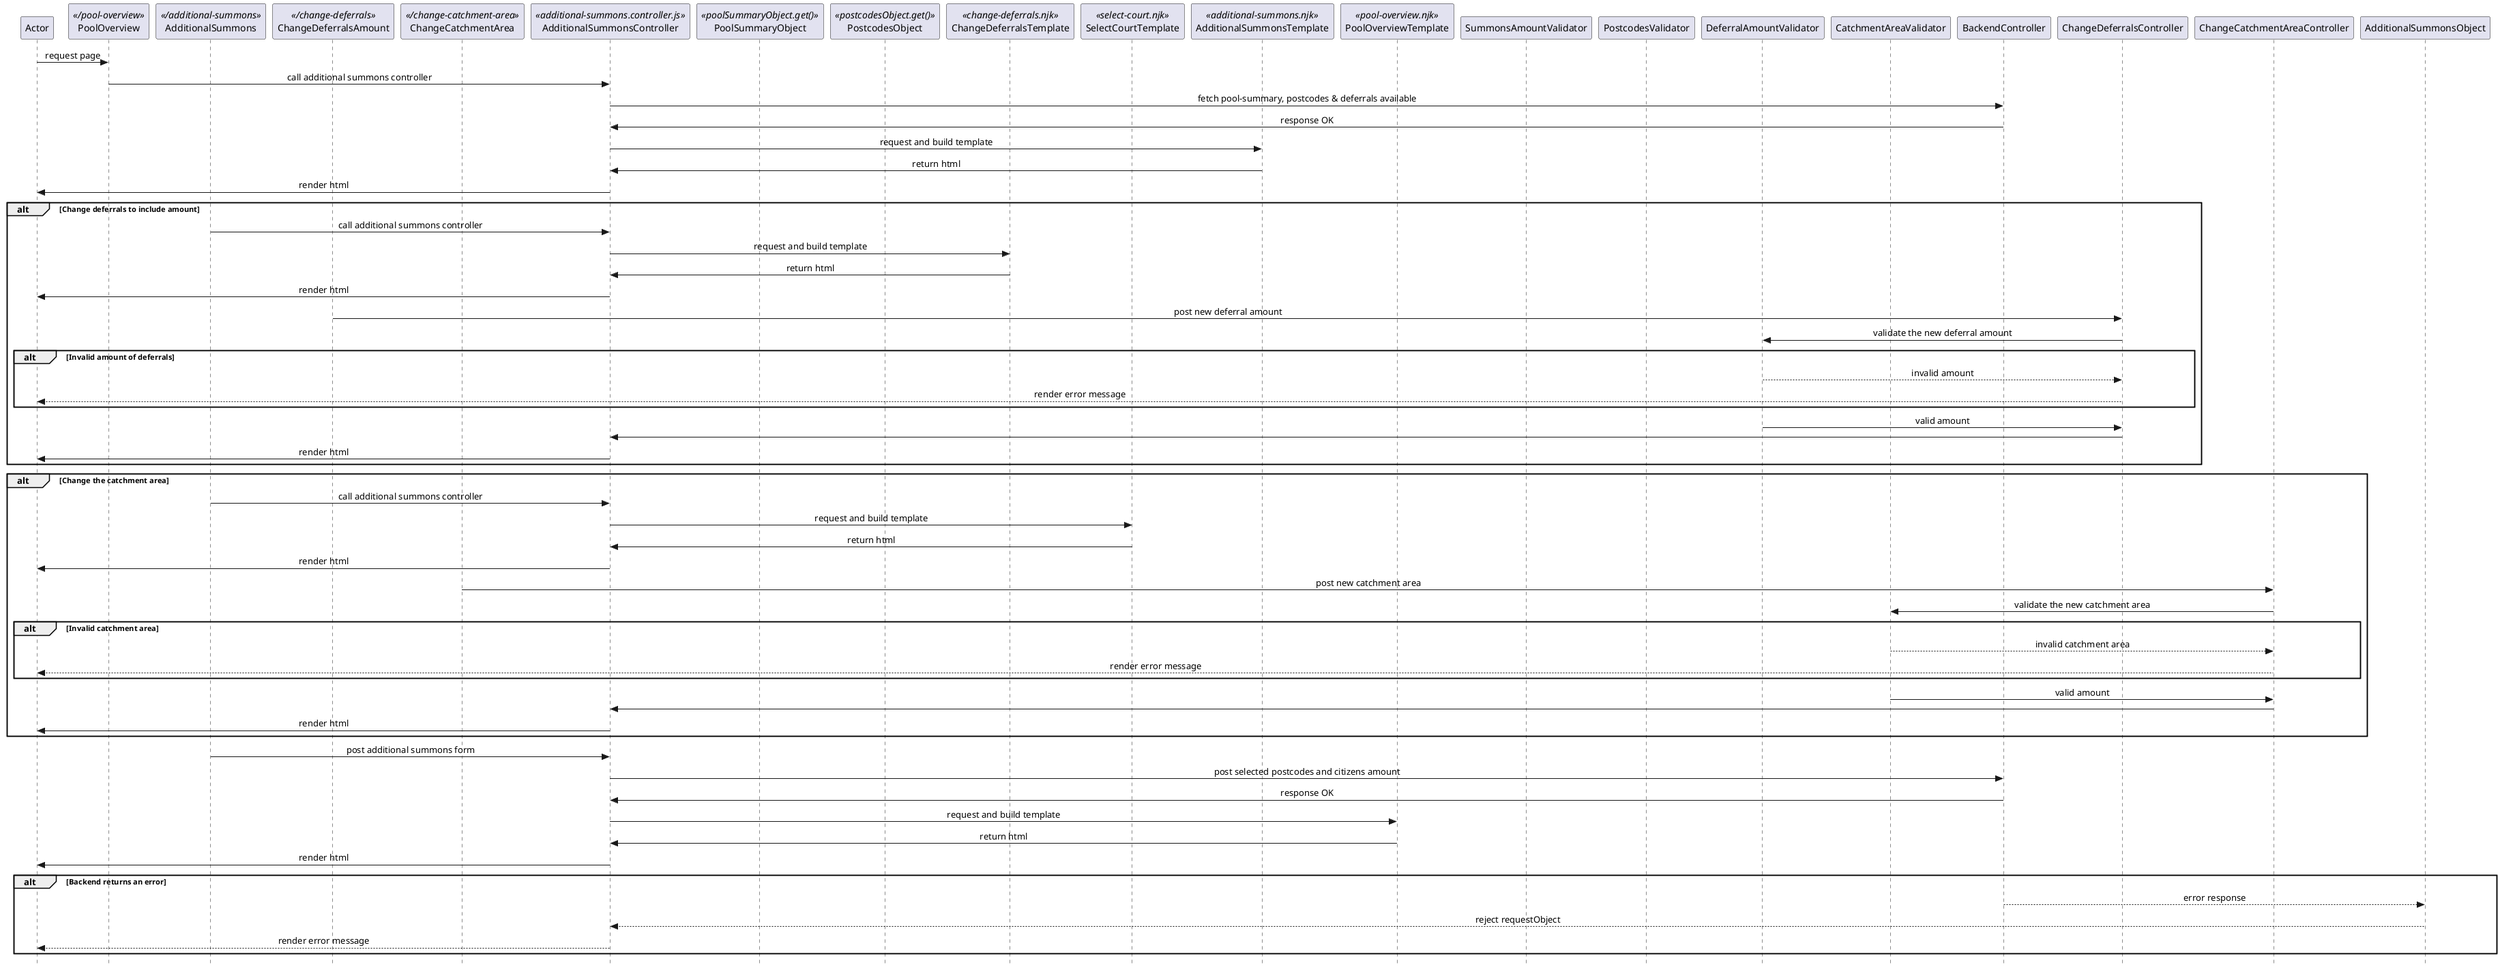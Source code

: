 @startuml additional-summons

skinparam Style strictuml 
skinparam SequenceMessageAlignment center

participant Actor

''' LOCAL ROUTING
participant PoolOverview <</pool-overview>>
participant AdditionalSummons <</additional-summons>>
participant ChangeDeferralsAmount <</change-deferrals>>
participant ChangeCatchmentArea <</change-catchment-area>>

''' CONTROLLER AND REQUEST OBJECTS
participant AdditionalSummonsController <<additional-summons.controller.js>>
participant PoolSummaryObject <<poolSummaryObject.get()>>
participant PostcodesObject <<postcodesObject.get()>>

''' TEMPLATES
participant ChangeDeferralsTemplate <<change-deferrals.njk>>
participant SelectCourtTemplate <<select-court.njk>>
participant AdditionalSummonsTemplate <<additional-summons.njk>>
participant PoolOverviewTemplate <<pool-overview.njk>>

''' FILTERS AND VALIDATORS
participant SummonsAmountValidator
participant PostcodesValidator
participant DeferralAmountValidator
participant CatchmentAreaValidator

''' BACKEND CONTROLLER
participant BackendController



''' JOURNEY FLOW
Actor -> PoolOverview : request page

PoolOverview -> AdditionalSummonsController : call additional summons controller

AdditionalSummonsController -> BackendController : fetch pool-summary, postcodes & deferrals available
AdditionalSummonsController <- BackendController : response OK

AdditionalSummonsController -> AdditionalSummonsTemplate : request and build template
AdditionalSummonsController <- AdditionalSummonsTemplate : return html
Actor <- AdditionalSummonsController : render html


alt Change deferrals to include amount
  AdditionalSummons -> AdditionalSummonsController : call additional summons controller
  AdditionalSummonsController -> ChangeDeferralsTemplate : request and build template
  AdditionalSummonsController <- ChangeDeferralsTemplate : return html
  Actor <- AdditionalSummonsController : render html
  ChangeDeferralsAmount -> ChangeDeferralsController : post new deferral amount
  ChangeDeferralsController -> DeferralAmountValidator : validate the new deferral amount

  alt Invalid amount of deferrals
    ChangeDeferralsController <-- DeferralAmountValidator : invalid amount
    Actor <-- ChangeDeferralsController : render error message
  end

  ChangeDeferralsController <- DeferralAmountValidator : valid amount
  AdditionalSummonsController <- ChangeDeferralsController
  Actor <- AdditionalSummonsController : render html
end

alt Change the catchment area
  AdditionalSummons -> AdditionalSummonsController : call additional summons controller
  AdditionalSummonsController -> SelectCourtTemplate : request and build template
  AdditionalSummonsController <- SelectCourtTemplate : return html
  Actor <- AdditionalSummonsController : render html
  ChangeCatchmentArea -> ChangeCatchmentAreaController : post new catchment area
  ChangeCatchmentAreaController -> CatchmentAreaValidator : validate the new catchment area

  alt Invalid catchment area
    ChangeCatchmentAreaController <-- CatchmentAreaValidator : invalid catchment area
    Actor <-- ChangeCatchmentAreaController : render error message
  end

  ChangeCatchmentAreaController <- CatchmentAreaValidator : valid amount
  AdditionalSummonsController <- ChangeCatchmentAreaController
  Actor <- AdditionalSummonsController : render html
end


AdditionalSummons -> AdditionalSummonsController : post additional summons form

AdditionalSummonsController -> BackendController : post selected postcodes and citizens amount
AdditionalSummonsController <- BackendController : response OK

AdditionalSummonsController -> PoolOverviewTemplate : request and build template
AdditionalSummonsController <- PoolOverviewTemplate : return html
Actor <- AdditionalSummonsController : render html

alt Backend returns an error
  AdditionalSummonsObject <-- BackendController : error response
  AdditionalSummonsController <-- AdditionalSummonsObject : reject requestObject
  Actor <-- AdditionalSummonsController : render error message
end

@enduml